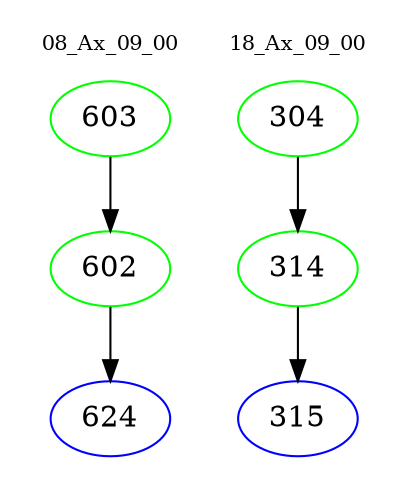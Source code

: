 digraph{
subgraph cluster_0 {
color = white
label = "08_Ax_09_00";
fontsize=10;
T0_603 [label="603", color="green"]
T0_603 -> T0_602 [color="black"]
T0_602 [label="602", color="green"]
T0_602 -> T0_624 [color="black"]
T0_624 [label="624", color="blue"]
}
subgraph cluster_1 {
color = white
label = "18_Ax_09_00";
fontsize=10;
T1_304 [label="304", color="green"]
T1_304 -> T1_314 [color="black"]
T1_314 [label="314", color="green"]
T1_314 -> T1_315 [color="black"]
T1_315 [label="315", color="blue"]
}
}
